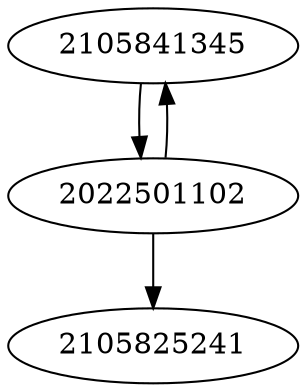 strict digraph  {
2105841345;
2105825241;
2022501102;
2105841345 -> 2022501102;
2022501102 -> 2105841345;
2022501102 -> 2105825241;
}
